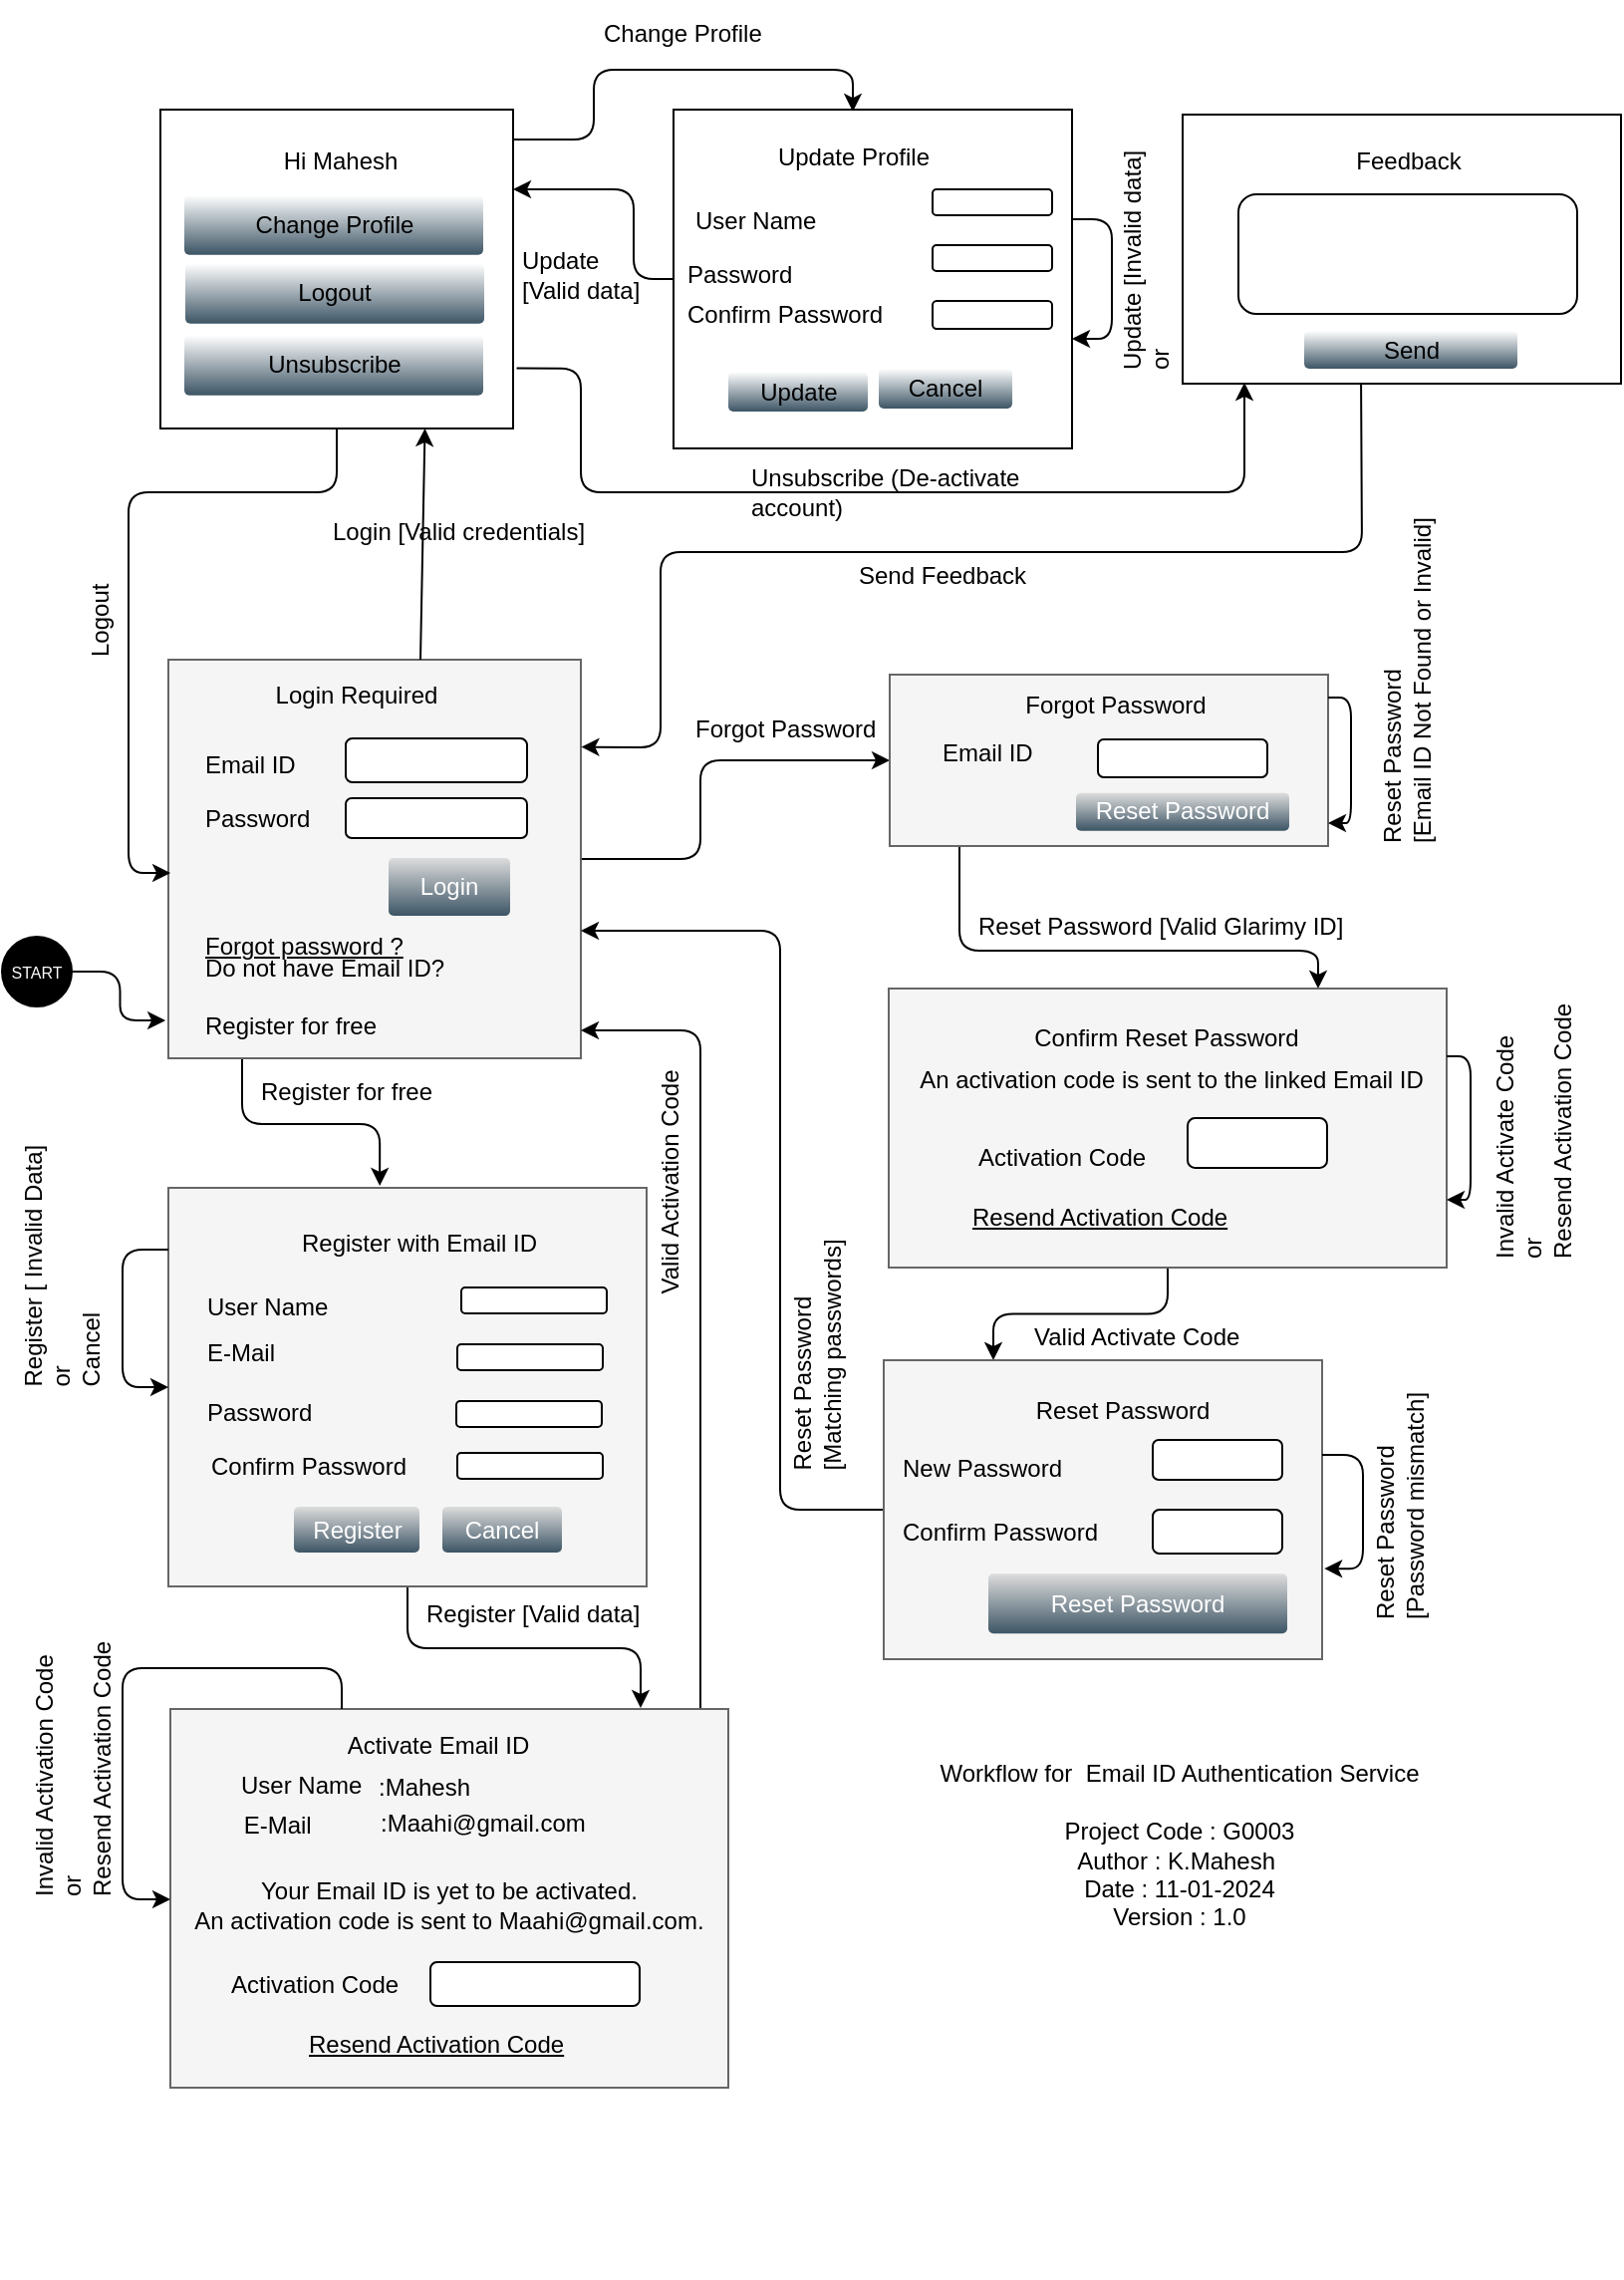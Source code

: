 <mxfile version="23.0.2" type="device">
  <diagram id="wPfs62p6KYjg1cKhnUaz" name="Page-1">
    <mxGraphModel dx="2178" dy="2964" grid="1" gridSize="10" guides="1" tooltips="1" connect="1" arrows="1" fold="1" page="1" pageScale="1" pageWidth="850" pageHeight="1100" math="0" shadow="0">
      <root>
        <mxCell id="0" />
        <mxCell id="1" parent="0" />
        <mxCell id="7nVIwKbFRP0QSnvRqvEL-54" value="" style="edgeStyle=orthogonalEdgeStyle;rounded=1;comic=0;jumpStyle=none;orthogonalLoop=1;jettySize=auto;entryX=0;entryY=0.5;entryDx=0;entryDy=0;fontSize=12;align=left;labelBorderColor=none;html=1;fontStyle=0" parent="1" source="-WeDlyG0HKAQfzHUppv8-1" target="-WeDlyG0HKAQfzHUppv8-49" edge="1">
          <mxGeometry relative="1" as="geometry">
            <Array as="points">
              <mxPoint x="-486.5" y="-1769" />
              <mxPoint x="-486.5" y="-1818" />
            </Array>
          </mxGeometry>
        </mxCell>
        <mxCell id="7nVIwKbFRP0QSnvRqvEL-73" value="" style="edgeStyle=orthogonalEdgeStyle;rounded=1;comic=0;jumpStyle=none;orthogonalLoop=1;jettySize=auto;entryX=0.442;entryY=-0.005;entryDx=0;entryDy=0;entryPerimeter=0;fontSize=12;fontColor=#FFFFFF;align=left;labelBorderColor=none;html=1;fontStyle=0" parent="1" source="-WeDlyG0HKAQfzHUppv8-1" target="-WeDlyG0HKAQfzHUppv8-17" edge="1">
          <mxGeometry relative="1" as="geometry">
            <Array as="points">
              <mxPoint x="-716.5" y="-1636" />
              <mxPoint x="-647.5" y="-1636" />
            </Array>
          </mxGeometry>
        </mxCell>
        <mxCell id="-WeDlyG0HKAQfzHUppv8-1" value="" style="rounded=0;fillColor=#f5f5f5;strokeColor=#666666;fontColor=#333333;fontSize=12;labelBorderColor=none;whiteSpace=wrap;html=1;fontStyle=0" parent="1" vertex="1">
          <mxGeometry x="-753.5" y="-1869" width="207" height="200" as="geometry" />
        </mxCell>
        <mxCell id="-WeDlyG0HKAQfzHUppv8-2" value="" style="rounded=1;fontSize=12;labelBorderColor=none;whiteSpace=wrap;html=1;fontStyle=0" parent="1" vertex="1">
          <mxGeometry x="-664.5" y="-1829.5" width="91" height="22" as="geometry" />
        </mxCell>
        <mxCell id="-WeDlyG0HKAQfzHUppv8-3" value="Email ID" style="text;strokeColor=none;fillColor=none;align=left;verticalAlign=middle;rounded=0;fontStyle=0;fontSize=12;labelBorderColor=none;whiteSpace=wrap;html=1;" parent="1" vertex="1">
          <mxGeometry x="-737.5" y="-1836.5" width="120" height="40" as="geometry" />
        </mxCell>
        <mxCell id="-WeDlyG0HKAQfzHUppv8-4" value="" style="rounded=1;fontSize=12;labelBorderColor=none;whiteSpace=wrap;html=1;fontStyle=0" parent="1" vertex="1">
          <mxGeometry x="-664.5" y="-1799.5" width="91" height="20" as="geometry" />
        </mxCell>
        <mxCell id="-WeDlyG0HKAQfzHUppv8-5" value="Password" style="text;strokeColor=none;fillColor=none;align=left;verticalAlign=middle;rounded=0;fontStyle=0;fontSize=12;labelBorderColor=none;whiteSpace=wrap;html=1;" parent="1" vertex="1">
          <mxGeometry x="-737.5" y="-1809.5" width="130" height="40" as="geometry" />
        </mxCell>
        <mxCell id="-WeDlyG0HKAQfzHUppv8-6" value="Login" style="strokeWidth=1;shadow=0;dashed=0;shape=mxgraph.ios.iButton;strokeColor=#444444;fontColor=#ffffff;buttonText=;fontSize=12;fillColor=#dddddd;fillColor2=#3D5565;align=center;labelBorderColor=none;whiteSpace=wrap;html=1;fontStyle=0" parent="1" vertex="1">
          <mxGeometry x="-643" y="-1769.5" width="61" height="29" as="geometry" />
        </mxCell>
        <mxCell id="-WeDlyG0HKAQfzHUppv8-7" value="Forgot password ?" style="text;strokeColor=none;fillColor=none;align=left;verticalAlign=middle;rounded=0;fontStyle=4;fontSize=12;labelBorderColor=none;whiteSpace=wrap;html=1;" parent="1" vertex="1">
          <mxGeometry x="-737.5" y="-1735.5" width="210" height="20" as="geometry" />
        </mxCell>
        <mxCell id="-WeDlyG0HKAQfzHUppv8-8" value="Do not have Email ID? &lt;br&gt;&lt;br&gt;Register for free" style="text;strokeColor=none;fillColor=none;align=left;verticalAlign=middle;rounded=0;fontStyle=0;fontSize=12;labelBorderColor=none;whiteSpace=wrap;html=1;" parent="1" vertex="1">
          <mxGeometry x="-737.5" y="-1710.5" width="157" height="20" as="geometry" />
        </mxCell>
        <mxCell id="-WeDlyG0HKAQfzHUppv8-9" value="Login Required" style="text;strokeColor=none;fillColor=none;align=center;verticalAlign=middle;rounded=0;fontSize=12;labelBorderColor=none;whiteSpace=wrap;html=1;fontStyle=0" parent="1" vertex="1">
          <mxGeometry x="-723" y="-1869" width="128" height="35" as="geometry" />
        </mxCell>
        <mxCell id="7nVIwKbFRP0QSnvRqvEL-77" value="" style="edgeStyle=orthogonalEdgeStyle;rounded=1;comic=0;jumpStyle=none;orthogonalLoop=1;jettySize=auto;fontSize=12;fontColor=#FFFFFF;align=left;labelBorderColor=none;html=1;fontStyle=0" parent="1" source="-WeDlyG0HKAQfzHUppv8-17" edge="1">
          <mxGeometry relative="1" as="geometry">
            <mxPoint x="-516.5" y="-1343" as="targetPoint" />
            <Array as="points">
              <mxPoint x="-633.5" y="-1373" />
              <mxPoint x="-516.5" y="-1373" />
            </Array>
          </mxGeometry>
        </mxCell>
        <mxCell id="-WeDlyG0HKAQfzHUppv8-17" value="" style="rounded=0;fillColor=#f5f5f5;strokeColor=#666666;fontColor=#333333;fontSize=12;labelBorderColor=none;whiteSpace=wrap;html=1;fontStyle=0" parent="1" vertex="1">
          <mxGeometry x="-753.5" y="-1604" width="240" height="200" as="geometry" />
        </mxCell>
        <mxCell id="-WeDlyG0HKAQfzHUppv8-18" value="" style="rounded=1;fontSize=12;labelBorderColor=none;whiteSpace=wrap;html=1;fontStyle=0" parent="1" vertex="1">
          <mxGeometry x="-606.5" y="-1554" width="73" height="13" as="geometry" />
        </mxCell>
        <mxCell id="-WeDlyG0HKAQfzHUppv8-19" value="User Name" style="text;strokeColor=none;fillColor=none;align=left;verticalAlign=middle;rounded=0;fontStyle=0;fontSize=12;labelBorderColor=none;whiteSpace=wrap;html=1;" parent="1" vertex="1">
          <mxGeometry x="-736" y="-1564" width="120" height="40" as="geometry" />
        </mxCell>
        <mxCell id="-WeDlyG0HKAQfzHUppv8-21" value="Password" style="text;strokeColor=none;fillColor=none;align=left;verticalAlign=middle;rounded=0;fontStyle=0;fontSize=12;labelBorderColor=none;whiteSpace=wrap;html=1;" parent="1" vertex="1">
          <mxGeometry x="-736" y="-1511" width="130" height="40" as="geometry" />
        </mxCell>
        <mxCell id="-WeDlyG0HKAQfzHUppv8-22" value="Cancel" style="strokeWidth=1;shadow=0;dashed=0;shape=mxgraph.ios.iButton;strokeColor=#444444;fontColor=#ffffff;buttonText=;fontSize=12;fillColor=#dddddd;fillColor2=#3D5565;align=center;labelBorderColor=none;whiteSpace=wrap;html=1;fontStyle=0" parent="1" vertex="1">
          <mxGeometry x="-616" y="-1444" width="60" height="23" as="geometry" />
        </mxCell>
        <mxCell id="-WeDlyG0HKAQfzHUppv8-23" value="Register with Email ID" style="text;strokeColor=none;fillColor=none;align=center;verticalAlign=middle;rounded=0;fontSize=12;labelBorderColor=none;whiteSpace=wrap;html=1;fontStyle=0" parent="1" vertex="1">
          <mxGeometry x="-705" y="-1594" width="155" height="35" as="geometry" />
        </mxCell>
        <mxCell id="-WeDlyG0HKAQfzHUppv8-28" value="Register" style="strokeWidth=1;shadow=0;dashed=0;shape=mxgraph.ios.iButton;strokeColor=#444444;fontColor=#ffffff;buttonText=;fontSize=12;fillColor=#dddddd;fillColor2=#3D5565;align=center;labelBorderColor=none;whiteSpace=wrap;html=1;fontStyle=0" parent="1" vertex="1">
          <mxGeometry x="-690.5" y="-1444" width="63" height="23" as="geometry" />
        </mxCell>
        <mxCell id="-WeDlyG0HKAQfzHUppv8-30" value="Confirm Password" style="text;strokeColor=none;fillColor=none;align=left;verticalAlign=middle;rounded=0;fontStyle=0;fontSize=12;labelBorderColor=none;whiteSpace=wrap;html=1;" parent="1" vertex="1">
          <mxGeometry x="-734.5" y="-1484" width="130" height="40" as="geometry" />
        </mxCell>
        <mxCell id="-WeDlyG0HKAQfzHUppv8-32" value="E-Mail" style="text;strokeColor=none;fillColor=none;align=left;verticalAlign=middle;rounded=0;fontStyle=0;fontSize=12;labelBorderColor=none;whiteSpace=wrap;html=1;" parent="1" vertex="1">
          <mxGeometry x="-736" y="-1541" width="120" height="40" as="geometry" />
        </mxCell>
        <mxCell id="7nVIwKbFRP0QSnvRqvEL-84" value="" style="edgeStyle=orthogonalEdgeStyle;rounded=1;comic=0;jumpStyle=none;orthogonalLoop=1;jettySize=auto;fontSize=12;fontColor=#FFFFFF;align=left;labelBorderColor=none;html=1;fontStyle=0" parent="1" source="-WeDlyG0HKAQfzHUppv8-34" target="-WeDlyG0HKAQfzHUppv8-1" edge="1">
          <mxGeometry relative="1" as="geometry">
            <Array as="points">
              <mxPoint x="-486.5" y="-1683" />
            </Array>
          </mxGeometry>
        </mxCell>
        <mxCell id="-WeDlyG0HKAQfzHUppv8-34" value="" style="rounded=0;fillColor=#f5f5f5;strokeColor=#666666;fontColor=#333333;fontSize=12;labelBorderColor=none;whiteSpace=wrap;html=1;fontStyle=0" parent="1" vertex="1">
          <mxGeometry x="-752.5" y="-1342.5" width="280" height="190" as="geometry" />
        </mxCell>
        <mxCell id="-WeDlyG0HKAQfzHUppv8-35" value="User Name" style="text;strokeColor=none;fillColor=none;align=left;verticalAlign=middle;rounded=0;fontStyle=0;fontSize=12;labelBorderColor=none;whiteSpace=wrap;html=1;" parent="1" vertex="1">
          <mxGeometry x="-719.5" y="-1324.5" width="120" height="40" as="geometry" />
        </mxCell>
        <mxCell id="-WeDlyG0HKAQfzHUppv8-36" value="Activate Email ID" style="text;strokeColor=none;fillColor=none;align=center;verticalAlign=middle;rounded=0;fontSize=12;fontStyle=0;labelBorderColor=none;whiteSpace=wrap;html=1;" parent="1" vertex="1">
          <mxGeometry x="-702.5" y="-1333.5" width="168" height="18" as="geometry" />
        </mxCell>
        <mxCell id="-WeDlyG0HKAQfzHUppv8-40" value="" style="rounded=1;fontSize=12;labelBorderColor=none;whiteSpace=wrap;html=1;fontStyle=0" parent="1" vertex="1">
          <mxGeometry x="-622" y="-1215.5" width="105" height="22" as="geometry" />
        </mxCell>
        <mxCell id="-WeDlyG0HKAQfzHUppv8-41" value="Activation Code" style="text;strokeColor=none;fillColor=none;align=left;verticalAlign=middle;rounded=0;fontStyle=0;fontSize=12;labelBorderColor=none;whiteSpace=wrap;html=1;" parent="1" vertex="1">
          <mxGeometry x="-724.5" y="-1224.5" width="130" height="40" as="geometry" />
        </mxCell>
        <mxCell id="-WeDlyG0HKAQfzHUppv8-42" value="&amp;nbsp;E-Mail" style="text;strokeColor=none;fillColor=none;align=left;verticalAlign=middle;rounded=0;fontStyle=0;fontSize=12;labelBorderColor=none;whiteSpace=wrap;html=1;" parent="1" vertex="1">
          <mxGeometry x="-721" y="-1304.5" width="120" height="40" as="geometry" />
        </mxCell>
        <mxCell id="-WeDlyG0HKAQfzHUppv8-44" value=":Mahesh" style="text;strokeColor=none;fillColor=none;align=left;verticalAlign=middle;rounded=0;fontStyle=0;fontSize=12;labelBorderColor=none;whiteSpace=wrap;html=1;" parent="1" vertex="1">
          <mxGeometry x="-650.5" y="-1318" width="141" height="29" as="geometry" />
        </mxCell>
        <mxCell id="-WeDlyG0HKAQfzHUppv8-45" value=":Maahi@gmail.com" style="text;strokeColor=none;fillColor=none;align=left;verticalAlign=middle;rounded=0;fontStyle=0;fontSize=12;labelBorderColor=none;whiteSpace=wrap;html=1;" parent="1" vertex="1">
          <mxGeometry x="-649" y="-1298" width="141" height="26" as="geometry" />
        </mxCell>
        <mxCell id="-WeDlyG0HKAQfzHUppv8-46" value="Resend Activation Code" style="text;strokeColor=none;fillColor=none;align=left;verticalAlign=middle;rounded=0;fontStyle=4;fontSize=12;labelBorderColor=none;whiteSpace=wrap;html=1;" parent="1" vertex="1">
          <mxGeometry x="-685.5" y="-1184.5" width="146" height="20" as="geometry" />
        </mxCell>
        <mxCell id="7nVIwKbFRP0QSnvRqvEL-57" value="" style="edgeStyle=orthogonalEdgeStyle;rounded=1;comic=0;jumpStyle=none;orthogonalLoop=1;jettySize=auto;fontSize=12;align=left;labelBorderColor=none;html=1;fontStyle=0" parent="1" source="-WeDlyG0HKAQfzHUppv8-49" target="-WeDlyG0HKAQfzHUppv8-57" edge="1">
          <mxGeometry relative="1" as="geometry">
            <Array as="points">
              <mxPoint x="-356.5" y="-1723" />
              <mxPoint x="-176.5" y="-1723" />
            </Array>
          </mxGeometry>
        </mxCell>
        <mxCell id="-WeDlyG0HKAQfzHUppv8-49" value="" style="rounded=0;fillColor=#f5f5f5;strokeColor=#666666;fontColor=#333333;fontSize=12;labelBorderColor=none;whiteSpace=wrap;html=1;fontStyle=0" parent="1" vertex="1">
          <mxGeometry x="-391.5" y="-1861.5" width="220" height="86" as="geometry" />
        </mxCell>
        <mxCell id="-WeDlyG0HKAQfzHUppv8-50" value="Forgot Password" style="text;strokeColor=none;fillColor=none;align=center;verticalAlign=middle;rounded=0;fontSize=12;labelBorderColor=none;whiteSpace=wrap;html=1;fontStyle=0" parent="1" vertex="1">
          <mxGeometry x="-340" y="-1864" width="124" height="35" as="geometry" />
        </mxCell>
        <mxCell id="-WeDlyG0HKAQfzHUppv8-54" value="" style="rounded=1;fontSize=12;labelBorderColor=none;whiteSpace=wrap;html=1;fontStyle=0" parent="1" vertex="1">
          <mxGeometry x="-287" y="-1829" width="85" height="19" as="geometry" />
        </mxCell>
        <mxCell id="-WeDlyG0HKAQfzHUppv8-55" value="Email ID" style="text;strokeColor=none;fillColor=none;align=left;verticalAlign=middle;rounded=0;fontStyle=0;fontSize=12;labelBorderColor=none;whiteSpace=wrap;html=1;" parent="1" vertex="1">
          <mxGeometry x="-367" y="-1842.167" width="130" height="40" as="geometry" />
        </mxCell>
        <mxCell id="7nVIwKbFRP0QSnvRqvEL-59" value="" style="edgeStyle=orthogonalEdgeStyle;rounded=1;comic=0;jumpStyle=none;orthogonalLoop=1;jettySize=auto;entryX=0.25;entryY=0;entryDx=0;entryDy=0;fontSize=12;align=left;labelBorderColor=none;html=1;fontStyle=0" parent="1" source="-WeDlyG0HKAQfzHUppv8-57" target="-WeDlyG0HKAQfzHUppv8-65" edge="1">
          <mxGeometry relative="1" as="geometry" />
        </mxCell>
        <mxCell id="-WeDlyG0HKAQfzHUppv8-57" value="" style="rounded=0;fillColor=#f5f5f5;strokeColor=#666666;fontColor=#333333;fontSize=12;labelBorderColor=none;whiteSpace=wrap;html=1;fontStyle=0" parent="1" vertex="1">
          <mxGeometry x="-392" y="-1704" width="280" height="140" as="geometry" />
        </mxCell>
        <mxCell id="-WeDlyG0HKAQfzHUppv8-58" value="Confirm Reset Password&lt;br&gt;" style="text;strokeColor=none;fillColor=none;align=center;verticalAlign=middle;rounded=0;fontSize=12;labelBorderColor=none;whiteSpace=wrap;html=1;fontStyle=0" parent="1" vertex="1">
          <mxGeometry x="-333" y="-1697" width="161" height="35" as="geometry" />
        </mxCell>
        <mxCell id="7nVIwKbFRP0QSnvRqvEL-66" value="" style="edgeStyle=orthogonalEdgeStyle;rounded=1;comic=0;jumpStyle=none;orthogonalLoop=1;jettySize=auto;fontSize=12;align=left;labelBorderColor=none;html=1;fontStyle=0" parent="1" source="-WeDlyG0HKAQfzHUppv8-65" edge="1">
          <mxGeometry relative="1" as="geometry">
            <mxPoint x="-546.5" y="-1733" as="targetPoint" />
            <Array as="points">
              <mxPoint x="-446.5" y="-1442" />
              <mxPoint x="-446.5" y="-1733" />
            </Array>
          </mxGeometry>
        </mxCell>
        <mxCell id="7nVIwKbFRP0QSnvRqvEL-67" value="Reset Password&lt;br&gt;[Matching passwords]&lt;br&gt;" style="text;resizable=0;points=[];align=left;verticalAlign=middle;labelBackgroundColor=none;fontSize=12;rotation=-90;labelBorderColor=none;html=1;fontStyle=0" parent="7nVIwKbFRP0QSnvRqvEL-66" vertex="1" connectable="0">
          <mxGeometry x="-0.731" y="2" relative="1" as="geometry">
            <mxPoint x="19.5" y="-10.5" as="offset" />
          </mxGeometry>
        </mxCell>
        <mxCell id="-WeDlyG0HKAQfzHUppv8-65" value="" style="rounded=0;fillColor=#f5f5f5;strokeColor=#666666;fontColor=#333333;fontSize=12;labelBorderColor=none;whiteSpace=wrap;html=1;fontStyle=0" parent="1" vertex="1">
          <mxGeometry x="-394.5" y="-1517.5" width="220" height="150" as="geometry" />
        </mxCell>
        <mxCell id="-WeDlyG0HKAQfzHUppv8-66" value="" style="rounded=1;fontSize=12;labelBorderColor=none;whiteSpace=wrap;html=1;fontStyle=0" parent="1" vertex="1">
          <mxGeometry x="-259.5" y="-1477.5" width="65" height="20" as="geometry" />
        </mxCell>
        <mxCell id="-WeDlyG0HKAQfzHUppv8-67" value="New Password" style="text;strokeColor=none;fillColor=none;align=left;verticalAlign=middle;rounded=0;fontStyle=0;fontSize=12;labelBorderColor=none;whiteSpace=wrap;html=1;" parent="1" vertex="1">
          <mxGeometry x="-387" y="-1482.583" width="130" height="40" as="geometry" />
        </mxCell>
        <mxCell id="-WeDlyG0HKAQfzHUppv8-68" value="Reset Password" style="text;strokeColor=none;fillColor=none;align=center;verticalAlign=middle;rounded=0;fontSize=12;labelBorderColor=none;whiteSpace=wrap;html=1;fontStyle=0" parent="1" vertex="1">
          <mxGeometry x="-338" y="-1510" width="127" height="35" as="geometry" />
        </mxCell>
        <mxCell id="-WeDlyG0HKAQfzHUppv8-71" value="Reset Password" style="strokeWidth=1;shadow=0;dashed=0;shape=mxgraph.ios.iButton;strokeColor=#444444;fontColor=#ffffff;buttonText=;fontSize=12;fillColor=#dddddd;fillColor2=#3D5565;align=center;labelBorderColor=none;whiteSpace=wrap;html=1;fontStyle=0" parent="1" vertex="1">
          <mxGeometry x="-342" y="-1410.333" width="150" height="30" as="geometry" />
        </mxCell>
        <mxCell id="-WeDlyG0HKAQfzHUppv8-72" value="" style="rounded=1;fontSize=12;labelBorderColor=none;whiteSpace=wrap;html=1;fontStyle=0" parent="1" vertex="1">
          <mxGeometry x="-259.5" y="-1442.5" width="65" height="22" as="geometry" />
        </mxCell>
        <mxCell id="-WeDlyG0HKAQfzHUppv8-73" value="Confirm Password" style="text;strokeColor=none;fillColor=none;align=left;verticalAlign=middle;rounded=0;fontStyle=0;fontSize=12;labelBorderColor=none;whiteSpace=wrap;html=1;" parent="1" vertex="1">
          <mxGeometry x="-387" y="-1450.583" width="130" height="40" as="geometry" />
        </mxCell>
        <mxCell id="7nVIwKbFRP0QSnvRqvEL-70" value="" style="edgeStyle=orthogonalEdgeStyle;rounded=1;comic=0;jumpStyle=none;orthogonalLoop=1;jettySize=auto;entryX=0.005;entryY=0.535;entryDx=0;entryDy=0;entryPerimeter=0;fontSize=12;fontColor=#FFFFFF;align=left;labelBorderColor=none;html=1;fontStyle=0" parent="1" source="-WeDlyG0HKAQfzHUppv8-75" target="-WeDlyG0HKAQfzHUppv8-1" edge="1">
          <mxGeometry relative="1" as="geometry">
            <Array as="points">
              <mxPoint x="-773.5" y="-1953" />
              <mxPoint x="-773.5" y="-1762" />
            </Array>
          </mxGeometry>
        </mxCell>
        <mxCell id="y6PYTn3fWXyCUAHI5n6K-3" style="edgeStyle=orthogonalEdgeStyle;rounded=1;orthogonalLoop=1;jettySize=auto;html=1;entryX=0.45;entryY=0.006;entryDx=0;entryDy=0;entryPerimeter=0;" parent="1" source="-WeDlyG0HKAQfzHUppv8-75" target="-WeDlyG0HKAQfzHUppv8-87" edge="1">
          <mxGeometry relative="1" as="geometry">
            <Array as="points">
              <mxPoint x="-540" y="-2130" />
              <mxPoint x="-540" y="-2165" />
              <mxPoint x="-410" y="-2165" />
            </Array>
          </mxGeometry>
        </mxCell>
        <mxCell id="-WeDlyG0HKAQfzHUppv8-75" value="" style="rounded=0;fontSize=12;labelBorderColor=none;whiteSpace=wrap;html=1;fontStyle=0;" parent="1" vertex="1">
          <mxGeometry x="-757.5" y="-2145" width="177" height="160" as="geometry" />
        </mxCell>
        <mxCell id="-WeDlyG0HKAQfzHUppv8-76" value="Hi Mahesh" style="text;align=center;verticalAlign=middle;rounded=0;fontSize=12;labelBorderColor=none;whiteSpace=wrap;html=1;fontStyle=0;" parent="1" vertex="1">
          <mxGeometry x="-747.5" y="-2137" width="160" height="35" as="geometry" />
        </mxCell>
        <mxCell id="-WeDlyG0HKAQfzHUppv8-79" value="Change Profile" style="strokeWidth=1;shadow=0;dashed=0;shape=mxgraph.ios.iButton;buttonText=;fontSize=12;fillColor2=#3D5565;align=center;labelBorderColor=none;whiteSpace=wrap;html=1;fontStyle=0;" parent="1" vertex="1">
          <mxGeometry x="-745.5" y="-2102.167" width="150" height="30" as="geometry" />
        </mxCell>
        <mxCell id="-WeDlyG0HKAQfzHUppv8-82" value="Logout" style="strokeWidth=1;shadow=0;dashed=0;shape=mxgraph.ios.iButton;buttonText=;fontSize=12;fillColor2=#3D5565;align=center;labelBorderColor=none;whiteSpace=wrap;html=1;fontStyle=0;" parent="1" vertex="1">
          <mxGeometry x="-745" y="-2067.667" width="150" height="30" as="geometry" />
        </mxCell>
        <mxCell id="-WeDlyG0HKAQfzHUppv8-85" value="Unsubscribe" style="strokeWidth=1;shadow=0;dashed=0;shape=mxgraph.ios.iButton;buttonText=;fontSize=12;fillColor2=#3D5565;align=center;labelBorderColor=none;whiteSpace=wrap;html=1;fontStyle=0;" parent="1" vertex="1">
          <mxGeometry x="-745.5" y="-2031.667" width="150" height="30" as="geometry" />
        </mxCell>
        <mxCell id="y6PYTn3fWXyCUAHI5n6K-5" value="" style="edgeStyle=orthogonalEdgeStyle;rounded=1;orthogonalLoop=1;jettySize=auto;entryX=1;entryY=0.25;entryDx=0;entryDy=0;labelBorderColor=none;html=1;fontStyle=0;" parent="1" source="-WeDlyG0HKAQfzHUppv8-87" target="-WeDlyG0HKAQfzHUppv8-75" edge="1">
          <mxGeometry relative="1" as="geometry">
            <Array as="points">
              <mxPoint x="-520" y="-2060" />
              <mxPoint x="-520" y="-2105" />
            </Array>
          </mxGeometry>
        </mxCell>
        <mxCell id="-WeDlyG0HKAQfzHUppv8-87" value="" style="rounded=0;fontSize=12;labelBorderColor=none;whiteSpace=wrap;html=1;fontStyle=0;" parent="1" vertex="1">
          <mxGeometry x="-500" y="-2145" width="200" height="170" as="geometry" />
        </mxCell>
        <mxCell id="-WeDlyG0HKAQfzHUppv8-88" value="" style="rounded=1;fontSize=12;labelBorderColor=none;whiteSpace=wrap;html=1;fontStyle=0;" parent="1" vertex="1">
          <mxGeometry x="-370" y="-2105" width="60" height="13" as="geometry" />
        </mxCell>
        <mxCell id="-WeDlyG0HKAQfzHUppv8-89" value="User Name" style="text;align=left;verticalAlign=middle;rounded=0;fontStyle=0;fontSize=12;labelBorderColor=none;whiteSpace=wrap;html=1;" parent="1" vertex="1">
          <mxGeometry x="-491" y="-2108.75" width="120" height="40" as="geometry" />
        </mxCell>
        <mxCell id="-WeDlyG0HKAQfzHUppv8-90" value="" style="rounded=1;fontSize=12;labelBorderColor=none;whiteSpace=wrap;html=1;fontStyle=0;" parent="1" vertex="1">
          <mxGeometry x="-370" y="-2077" width="60" height="13" as="geometry" />
        </mxCell>
        <mxCell id="-WeDlyG0HKAQfzHUppv8-91" value="Password" style="text;align=left;verticalAlign=middle;rounded=0;fontStyle=0;fontSize=12;labelBorderColor=none;whiteSpace=wrap;html=1;" parent="1" vertex="1">
          <mxGeometry x="-495" y="-2082.25" width="130" height="40" as="geometry" />
        </mxCell>
        <mxCell id="-WeDlyG0HKAQfzHUppv8-92" value="Cancel" style="strokeWidth=1;shadow=0;dashed=0;shape=mxgraph.ios.iButton;buttonText=;fontSize=12;fillColor2=#3D5565;align=center;labelBorderColor=none;whiteSpace=wrap;html=1;fontStyle=0;" parent="1" vertex="1">
          <mxGeometry x="-397" y="-2015" width="67" height="20" as="geometry" />
        </mxCell>
        <mxCell id="-WeDlyG0HKAQfzHUppv8-93" value="Update Profile" style="text;align=center;verticalAlign=middle;rounded=0;fontSize=12;labelBorderColor=none;whiteSpace=wrap;html=1;fontStyle=0;" parent="1" vertex="1">
          <mxGeometry x="-501.5" y="-2139" width="183" height="35" as="geometry" />
        </mxCell>
        <mxCell id="-WeDlyG0HKAQfzHUppv8-98" value="Update" style="strokeWidth=1;shadow=0;dashed=0;shape=mxgraph.ios.iButton;buttonText=;fontSize=12;fillColor2=#3D5565;align=center;labelBorderColor=none;whiteSpace=wrap;html=1;fontStyle=0;" parent="1" vertex="1">
          <mxGeometry x="-472.5" y="-2013.5" width="70" height="20" as="geometry" />
        </mxCell>
        <mxCell id="-WeDlyG0HKAQfzHUppv8-99" value="" style="rounded=1;fontSize=12;labelBorderColor=none;whiteSpace=wrap;html=1;fontStyle=0;" parent="1" vertex="1">
          <mxGeometry x="-370" y="-2049" width="60" height="14" as="geometry" />
        </mxCell>
        <mxCell id="-WeDlyG0HKAQfzHUppv8-100" value="Confirm Password" style="text;align=left;verticalAlign=middle;rounded=0;fontStyle=0;fontSize=12;labelBorderColor=none;whiteSpace=wrap;html=1;" parent="1" vertex="1">
          <mxGeometry x="-495" y="-2062" width="130" height="40" as="geometry" />
        </mxCell>
        <mxCell id="-WeDlyG0HKAQfzHUppv8-102" value="Workflow for&amp;nbsp; Email ID Authentication Service&lt;br&gt;&lt;br&gt;Project Code : G0003&lt;br&gt;Author : K.Mahesh&amp;nbsp;&lt;br&gt;Date : 11-01-2024&lt;br&gt;Version : 1.0" style="text;strokeColor=none;fillColor=none;align=center;verticalAlign=middle;rounded=0;fontSize=12;labelBorderColor=none;whiteSpace=wrap;html=1;fontStyle=0" parent="1" vertex="1">
          <mxGeometry x="-395.5" y="-1324.5" width="298" height="100" as="geometry" />
        </mxCell>
        <mxCell id="7nVIwKbFRP0QSnvRqvEL-3" value="Your Email ID is yet to be activated.&lt;br&gt;An activation code is sent to Maahi@gmail.com. " style="text;strokeColor=none;fillColor=none;align=center;verticalAlign=middle;rounded=0;fontSize=12;labelBorderColor=none;whiteSpace=wrap;html=1;fontStyle=0" parent="1" vertex="1">
          <mxGeometry x="-753.5" y="-1254" width="281" height="20" as="geometry" />
        </mxCell>
        <mxCell id="7nVIwKbFRP0QSnvRqvEL-14" value="" style="rounded=1;fontSize=12;labelBorderColor=none;whiteSpace=wrap;html=1;fontStyle=0" parent="1" vertex="1">
          <mxGeometry x="-242" y="-1639" width="70" height="25" as="geometry" />
        </mxCell>
        <mxCell id="7nVIwKbFRP0QSnvRqvEL-15" value="Activation Code" style="text;strokeColor=none;fillColor=none;align=left;verticalAlign=middle;rounded=0;fontStyle=0;fontSize=12;labelBorderColor=none;whiteSpace=wrap;html=1;" parent="1" vertex="1">
          <mxGeometry x="-349.5" y="-1639.5" width="130" height="40" as="geometry" />
        </mxCell>
        <mxCell id="7nVIwKbFRP0QSnvRqvEL-16" value="Resend Activation Code" style="text;strokeColor=none;fillColor=none;align=left;verticalAlign=middle;rounded=0;fontStyle=4;fontSize=12;labelBorderColor=none;whiteSpace=wrap;html=1;" parent="1" vertex="1">
          <mxGeometry x="-352" y="-1599" width="155" height="20" as="geometry" />
        </mxCell>
        <mxCell id="7nVIwKbFRP0QSnvRqvEL-17" value="An activation code is sent to the linked Email ID " style="text;strokeColor=none;fillColor=none;align=center;verticalAlign=middle;rounded=0;fontSize=12;labelBorderColor=none;whiteSpace=wrap;html=1;fontStyle=0" parent="1" vertex="1">
          <mxGeometry x="-382" y="-1668" width="264" height="20" as="geometry" />
        </mxCell>
        <mxCell id="7nVIwKbFRP0QSnvRqvEL-38" value="" style="rounded=1;fontSize=12;labelBorderColor=none;whiteSpace=wrap;html=1;fontStyle=0" parent="1" vertex="1">
          <mxGeometry x="-608.5" y="-1525.5" width="73" height="13" as="geometry" />
        </mxCell>
        <mxCell id="7nVIwKbFRP0QSnvRqvEL-39" value="" style="rounded=1;fontSize=12;labelBorderColor=none;whiteSpace=wrap;html=1;fontStyle=0" parent="1" vertex="1">
          <mxGeometry x="-609" y="-1497" width="73" height="13" as="geometry" />
        </mxCell>
        <mxCell id="7nVIwKbFRP0QSnvRqvEL-40" value="" style="rounded=1;fontSize=12;labelBorderColor=none;whiteSpace=wrap;html=1;fontStyle=0" parent="1" vertex="1">
          <mxGeometry x="-608.5" y="-1471" width="73" height="13" as="geometry" />
        </mxCell>
        <mxCell id="7nVIwKbFRP0QSnvRqvEL-43" value="Reset Password" style="strokeWidth=1;shadow=0;dashed=0;shape=mxgraph.ios.iButton;strokeColor=#444444;fontColor=#ffffff;buttonText=;fontSize=12;fillColor=#dddddd;fillColor2=#3D5565;align=center;labelBorderColor=none;whiteSpace=wrap;html=1;fontStyle=0" parent="1" vertex="1">
          <mxGeometry x="-298" y="-1802.17" width="107" height="19" as="geometry" />
        </mxCell>
        <mxCell id="7nVIwKbFRP0QSnvRqvEL-47" value="Reset Password&lt;br&gt;[Email ID Not Found or Invalid]" style="text;strokeColor=none;fillColor=none;align=left;verticalAlign=middle;rounded=0;fontSize=12;rotation=-90;labelBorderColor=none;whiteSpace=wrap;html=1;fontStyle=0" parent="1" vertex="1">
          <mxGeometry x="-227" y="-1879" width="189" height="20" as="geometry" />
        </mxCell>
        <mxCell id="7nVIwKbFRP0QSnvRqvEL-49" value="" style="edgeStyle=orthogonalEdgeStyle;rounded=1;comic=0;jumpStyle=none;orthogonalLoop=1;jettySize=auto;fontSize=12;align=left;labelBorderColor=none;html=1;fontStyle=0" parent="1" source="-WeDlyG0HKAQfzHUppv8-49" target="-WeDlyG0HKAQfzHUppv8-49" edge="1">
          <mxGeometry relative="1" as="geometry">
            <Array as="points">
              <mxPoint x="-160" y="-1850" />
            </Array>
          </mxGeometry>
        </mxCell>
        <mxCell id="7nVIwKbFRP0QSnvRqvEL-51" value="Update [Valid data]&lt;br&gt;" style="text;align=left;verticalAlign=middle;rounded=0;fontSize=12;direction=south;labelBorderColor=none;whiteSpace=wrap;html=1;fontStyle=0;" parent="1" vertex="1">
          <mxGeometry x="-578.5" y="-2078.5" width="71" height="33" as="geometry" />
        </mxCell>
        <mxCell id="7nVIwKbFRP0QSnvRqvEL-55" value="Forgot Password" style="text;strokeColor=none;fillColor=none;align=left;verticalAlign=middle;rounded=0;fontSize=12;labelBorderColor=none;whiteSpace=wrap;html=1;fontStyle=0" parent="1" vertex="1">
          <mxGeometry x="-491.5" y="-1844" width="96" height="20" as="geometry" />
        </mxCell>
        <mxCell id="7nVIwKbFRP0QSnvRqvEL-58" value="Reset Password [Valid Glarimy ID]" style="text;strokeColor=none;fillColor=none;align=left;verticalAlign=middle;rounded=0;fontSize=12;labelBorderColor=none;whiteSpace=wrap;html=1;fontStyle=0" parent="1" vertex="1">
          <mxGeometry x="-349.5" y="-1745.5" width="189" height="20" as="geometry" />
        </mxCell>
        <mxCell id="7nVIwKbFRP0QSnvRqvEL-60" value="Valid Activate Code" style="text;strokeColor=none;fillColor=none;align=left;verticalAlign=middle;rounded=0;fontSize=12;labelBorderColor=none;whiteSpace=wrap;html=1;fontStyle=0" parent="1" vertex="1">
          <mxGeometry x="-321.5" y="-1539" width="116" height="20" as="geometry" />
        </mxCell>
        <mxCell id="7nVIwKbFRP0QSnvRqvEL-61" value="" style="edgeStyle=orthogonalEdgeStyle;rounded=1;comic=0;jumpStyle=none;orthogonalLoop=1;jettySize=auto;fontSize=12;align=left;labelBorderColor=none;html=1;fontStyle=0" parent="1" source="-WeDlyG0HKAQfzHUppv8-57" target="-WeDlyG0HKAQfzHUppv8-57" edge="1">
          <mxGeometry relative="1" as="geometry">
            <Array as="points">
              <mxPoint x="-100" y="-1670" />
            </Array>
          </mxGeometry>
        </mxCell>
        <mxCell id="7nVIwKbFRP0QSnvRqvEL-62" value="Invalid Activate Code&lt;br&gt;or&lt;br&gt;Resend Activation Code&lt;br&gt;" style="text;strokeColor=none;fillColor=none;align=left;verticalAlign=middle;rounded=0;fontSize=12;rotation=-90;labelBorderColor=none;whiteSpace=wrap;html=1;fontStyle=0" parent="1" vertex="1">
          <mxGeometry x="-136.5" y="-1644" width="136" height="20" as="geometry" />
        </mxCell>
        <mxCell id="7nVIwKbFRP0QSnvRqvEL-63" value="" style="edgeStyle=orthogonalEdgeStyle;rounded=1;comic=0;jumpStyle=none;orthogonalLoop=1;jettySize=auto;entryX=1.005;entryY=0.697;entryDx=0;entryDy=0;entryPerimeter=0;fontSize=12;align=left;labelBorderColor=none;html=1;fontStyle=0" parent="1" source="-WeDlyG0HKAQfzHUppv8-65" target="-WeDlyG0HKAQfzHUppv8-65" edge="1">
          <mxGeometry relative="1" as="geometry">
            <Array as="points">
              <mxPoint x="-154" y="-1470" />
              <mxPoint x="-154" y="-1413" />
            </Array>
          </mxGeometry>
        </mxCell>
        <mxCell id="7nVIwKbFRP0QSnvRqvEL-64" value="Reset Password [Password mismatch]" style="text;strokeColor=none;fillColor=none;align=left;verticalAlign=middle;rounded=0;fontSize=12;rotation=-90;labelBorderColor=none;whiteSpace=wrap;html=1;fontStyle=0" parent="1" vertex="1">
          <mxGeometry x="-194.5" y="-1454" width="118" height="20" as="geometry" />
        </mxCell>
        <mxCell id="7nVIwKbFRP0QSnvRqvEL-68" value="" style="edgeStyle=orthogonalEdgeStyle;comic=0;jumpStyle=none;orthogonalLoop=1;jettySize=auto;fontSize=12;align=left;rounded=1;labelBorderColor=none;html=1;fontStyle=0;" parent="1" source="-WeDlyG0HKAQfzHUppv8-87" target="-WeDlyG0HKAQfzHUppv8-87" edge="1">
          <mxGeometry relative="1" as="geometry">
            <Array as="points">
              <mxPoint x="-280" y="-2090" />
            </Array>
          </mxGeometry>
        </mxCell>
        <mxCell id="7nVIwKbFRP0QSnvRqvEL-69" value="Update [Invalid data]&lt;br&gt;or&lt;br&gt;Cancel&lt;br&gt;" style="text;align=left;verticalAlign=middle;rounded=0;fontSize=12;rotation=-90;labelBorderColor=none;whiteSpace=wrap;html=1;fontStyle=0;" parent="1" vertex="1">
          <mxGeometry x="-314" y="-2080.5" width="117" height="20" as="geometry" />
        </mxCell>
        <mxCell id="7nVIwKbFRP0QSnvRqvEL-72" value="Logout" style="text;html=1;strokeColor=none;fillColor=none;align=left;verticalAlign=middle;whiteSpace=wrap;rounded=0;fontSize=12;direction=south;rotation=-90;" parent="1" vertex="1">
          <mxGeometry x="-797.5" y="-1905" width="20" height="54" as="geometry" />
        </mxCell>
        <mxCell id="7nVIwKbFRP0QSnvRqvEL-74" value="Register for free" style="text;strokeColor=none;fillColor=none;align=left;verticalAlign=middle;rounded=0;fontSize=12;labelBorderColor=none;whiteSpace=wrap;html=1;fontStyle=0" parent="1" vertex="1">
          <mxGeometry x="-709.5" y="-1662" width="118" height="20" as="geometry" />
        </mxCell>
        <mxCell id="7nVIwKbFRP0QSnvRqvEL-76" value="Login [Valid credentials]" style="text;strokeColor=none;fillColor=none;align=left;verticalAlign=middle;rounded=0;fontSize=12;labelBorderColor=none;whiteSpace=wrap;html=1;fontStyle=0" parent="1" vertex="1">
          <mxGeometry x="-673.5" y="-1943" width="143" height="20" as="geometry" />
        </mxCell>
        <mxCell id="7nVIwKbFRP0QSnvRqvEL-78" value="Register [Valid data]" style="text;strokeColor=none;fillColor=none;align=left;verticalAlign=middle;rounded=0;fontSize=12;labelBorderColor=none;whiteSpace=wrap;html=1;fontStyle=0" parent="1" vertex="1">
          <mxGeometry x="-626.5" y="-1400.5" width="114" height="20" as="geometry" />
        </mxCell>
        <mxCell id="7nVIwKbFRP0QSnvRqvEL-79" value="" style="edgeStyle=orthogonalEdgeStyle;rounded=1;comic=0;jumpStyle=none;orthogonalLoop=1;jettySize=auto;fontSize=12;fontColor=#FFFFFF;align=left;labelBorderColor=none;html=1;fontStyle=0" parent="1" source="-WeDlyG0HKAQfzHUppv8-17" edge="1">
          <mxGeometry relative="1" as="geometry">
            <mxPoint x="-753.5" y="-1504" as="targetPoint" />
            <Array as="points">
              <mxPoint x="-776.5" y="-1573" />
              <mxPoint x="-776.5" y="-1504" />
              <mxPoint x="-753.5" y="-1504" />
            </Array>
          </mxGeometry>
        </mxCell>
        <mxCell id="7nVIwKbFRP0QSnvRqvEL-80" value="Register [ Invalid Data]&lt;br&gt;or&lt;br&gt;Cancel&lt;br&gt;" style="text;resizable=0;points=[];align=left;verticalAlign=middle;labelBackgroundColor=none;fontSize=12;rotation=-90;labelBorderColor=none;html=1;fontStyle=0" parent="1" vertex="1" connectable="0">
          <mxGeometry x="-797.5" y="-1501" as="geometry">
            <mxPoint x="1.5" y="-10.5" as="offset" />
          </mxGeometry>
        </mxCell>
        <mxCell id="7nVIwKbFRP0QSnvRqvEL-81" value="Text" style="text;html=1;resizable=0;points=[];autosize=1;align=left;verticalAlign=top;spacingTop=-4;fontSize=12;fontColor=#FFFFFF;" parent="1" vertex="1">
          <mxGeometry x="-566.5" y="-1077" width="40" height="20" as="geometry" />
        </mxCell>
        <mxCell id="7nVIwKbFRP0QSnvRqvEL-82" value="" style="edgeStyle=orthogonalEdgeStyle;rounded=1;comic=0;jumpStyle=none;orthogonalLoop=1;jettySize=auto;fontSize=12;fontColor=#FFFFFF;align=left;labelBorderColor=none;html=1;fontStyle=0" parent="1" source="-WeDlyG0HKAQfzHUppv8-34" target="-WeDlyG0HKAQfzHUppv8-34" edge="1">
          <mxGeometry relative="1" as="geometry">
            <Array as="points">
              <mxPoint x="-666.5" y="-1363" />
              <mxPoint x="-776.5" y="-1363" />
              <mxPoint x="-776.5" y="-1247" />
            </Array>
          </mxGeometry>
        </mxCell>
        <mxCell id="7nVIwKbFRP0QSnvRqvEL-83" value="&lt;div&gt;Invalid Activation Code&lt;/div&gt;&lt;div&gt;or&lt;/div&gt;&lt;div&gt;Resend Activation Code&lt;br&gt;&lt;/div&gt;" style="text;html=1;strokeColor=none;fillColor=none;align=left;verticalAlign=middle;whiteSpace=wrap;rounded=0;fontSize=12;rotation=-90;" parent="1" vertex="1">
          <mxGeometry x="-876.5" y="-1332" width="150" height="20" as="geometry" />
        </mxCell>
        <mxCell id="7nVIwKbFRP0QSnvRqvEL-85" value="Valid Activation Code" style="text;resizable=0;points=[];align=left;verticalAlign=middle;labelBackgroundColor=none;fontSize=12;rotation=-90;labelBorderColor=none;html=1;fontStyle=0" parent="1" vertex="1" connectable="0">
          <mxGeometry x="-491.5" y="-1547.5" as="geometry">
            <mxPoint x="1.5" y="-10.5" as="offset" />
          </mxGeometry>
        </mxCell>
        <mxCell id="OWyRt2uC7TilivsBeno0-1" value="" style="rounded=0;fontSize=12;labelBorderColor=none;whiteSpace=wrap;html=1;fontStyle=0;" parent="1" vertex="1">
          <mxGeometry x="-244.5" y="-2142.5" width="220" height="135" as="geometry" />
        </mxCell>
        <mxCell id="OWyRt2uC7TilivsBeno0-2" value="Feedback" style="text;align=center;verticalAlign=middle;rounded=0;fontSize=12;labelBorderColor=none;whiteSpace=wrap;html=1;fontStyle=0;" parent="1" vertex="1">
          <mxGeometry x="-193" y="-2137" width="124" height="35" as="geometry" />
        </mxCell>
        <mxCell id="OWyRt2uC7TilivsBeno0-3" value="" style="rounded=1;fontSize=12;labelBorderColor=none;whiteSpace=wrap;html=1;fontStyle=0;" parent="1" vertex="1">
          <mxGeometry x="-216.5" y="-2102.5" width="170" height="60" as="geometry" />
        </mxCell>
        <mxCell id="OWyRt2uC7TilivsBeno0-5" value="Send" style="strokeWidth=1;shadow=0;dashed=0;shape=mxgraph.ios.iButton;buttonText=;fontSize=12;fillColor2=#3D5565;align=center;labelBorderColor=none;whiteSpace=wrap;html=1;fontStyle=0;" parent="1" vertex="1">
          <mxGeometry x="-183.5" y="-2034" width="107" height="19" as="geometry" />
        </mxCell>
        <mxCell id="OWyRt2uC7TilivsBeno0-13" value="" style="endArrow=classic;entryX=0.75;entryY=1;entryDx=0;entryDy=0;exitX=0.75;exitY=0;exitDx=0;exitDy=0;labelBorderColor=none;html=1;fontStyle=0" parent="1" source="-WeDlyG0HKAQfzHUppv8-9" target="-WeDlyG0HKAQfzHUppv8-75" edge="1">
          <mxGeometry width="50" height="50" relative="1" as="geometry">
            <mxPoint x="-646.5" y="-1903" as="sourcePoint" />
            <mxPoint x="-596.5" y="-1953" as="targetPoint" />
          </mxGeometry>
        </mxCell>
        <mxCell id="OWyRt2uC7TilivsBeno0-15" value="" style="endArrow=classic;exitX=1.01;exitY=0.811;exitDx=0;exitDy=0;exitPerimeter=0;labelBorderColor=none;html=1;fontStyle=0" parent="1" source="-WeDlyG0HKAQfzHUppv8-75" edge="1">
          <mxGeometry width="50" height="50" relative="1" as="geometry">
            <mxPoint x="-396.5" y="-1893" as="sourcePoint" />
            <mxPoint x="-213.5" y="-2008" as="targetPoint" />
            <Array as="points">
              <mxPoint x="-546.5" y="-2015" />
              <mxPoint x="-546.5" y="-1953" />
              <mxPoint x="-213.5" y="-1953" />
            </Array>
          </mxGeometry>
        </mxCell>
        <mxCell id="OWyRt2uC7TilivsBeno0-16" value="" style="endArrow=classic;entryX=1.001;entryY=0.219;entryDx=0;entryDy=0;entryPerimeter=0;exitX=0.407;exitY=0.998;exitDx=0;exitDy=0;exitPerimeter=0;labelBorderColor=none;html=1;fontStyle=0" parent="1" source="OWyRt2uC7TilivsBeno0-1" target="-WeDlyG0HKAQfzHUppv8-1" edge="1">
          <mxGeometry width="50" height="50" relative="1" as="geometry">
            <mxPoint x="-456.5" y="-1863" as="sourcePoint" />
            <mxPoint x="-406.5" y="-1913" as="targetPoint" />
            <Array as="points">
              <mxPoint x="-154.5" y="-1923" />
              <mxPoint x="-506.5" y="-1923" />
              <mxPoint x="-506.5" y="-1825" />
            </Array>
          </mxGeometry>
        </mxCell>
        <mxCell id="OWyRt2uC7TilivsBeno0-18" value="Unsubscribe (De-activate account)&amp;nbsp;" style="text;strokeColor=none;fillColor=none;align=left;verticalAlign=middle;rounded=0;fontSize=12;labelBorderColor=none;whiteSpace=wrap;html=1;fontStyle=0" parent="1" vertex="1">
          <mxGeometry x="-463.5" y="-1963" width="143" height="20" as="geometry" />
        </mxCell>
        <mxCell id="OWyRt2uC7TilivsBeno0-19" value="Send Feedback" style="text;strokeColor=none;fillColor=none;align=left;verticalAlign=middle;rounded=0;fontSize=12;labelBorderColor=none;whiteSpace=wrap;html=1;fontStyle=0" parent="1" vertex="1">
          <mxGeometry x="-409.5" y="-1921" width="143" height="20" as="geometry" />
        </mxCell>
        <mxCell id="y6PYTn3fWXyCUAHI5n6K-4" value="Change Profile" style="text;html=1;strokeColor=none;fillColor=none;align=left;verticalAlign=middle;whiteSpace=wrap;rounded=0;fontSize=12;direction=south;" parent="1" vertex="1">
          <mxGeometry x="-537" y="-2200" width="97" height="33" as="geometry" />
        </mxCell>
        <mxCell id="y6PYTn3fWXyCUAHI5n6K-7" value="" style="edgeStyle=orthogonalEdgeStyle;rounded=1;orthogonalLoop=1;jettySize=auto;entryX=-0.007;entryY=0.905;entryDx=0;entryDy=0;entryPerimeter=0;fontSize=8;fontColor=#FFFFFF;labelBorderColor=none;html=1;fontStyle=0" parent="1" source="y6PYTn3fWXyCUAHI5n6K-6" target="-WeDlyG0HKAQfzHUppv8-1" edge="1">
          <mxGeometry relative="1" as="geometry" />
        </mxCell>
        <mxCell id="y6PYTn3fWXyCUAHI5n6K-6" value="START" style="ellipse;whiteSpace=wrap;html=1;aspect=fixed;fontSize=8;labelBackgroundColor=none;fillColor=#000000;fontColor=#FFFFFF;" parent="1" vertex="1">
          <mxGeometry x="-837" y="-1730" width="35" height="35" as="geometry" />
        </mxCell>
      </root>
    </mxGraphModel>
  </diagram>
</mxfile>
